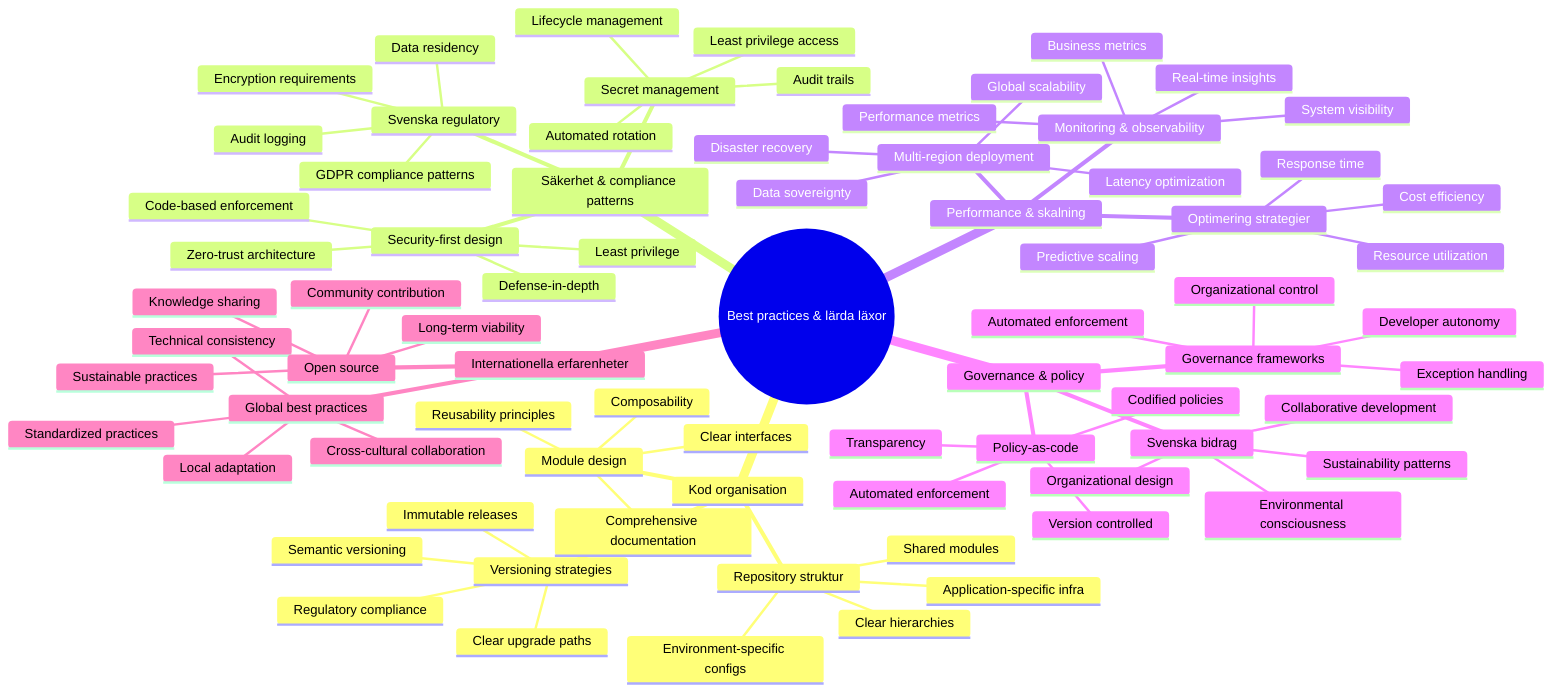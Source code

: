 mindmap
  root((Best practices & lärda läxor))
    Kod organisation
      Repository struktur
        Shared modules
        Environment-specific configs
        Application-specific infra
        Clear hierarchies
      Module design
        Reusability principles
        Composability
        Clear interfaces
        Comprehensive documentation
      Versioning strategies
        Semantic versioning
        Immutable releases
        Clear upgrade paths
        Regulatory compliance
    Säkerhet & compliance patterns
      Security-first design
        Defense-in-depth
        Least privilege
        Zero-trust architecture
        Code-based enforcement
      Svenska regulatory
        GDPR compliance patterns
        Data residency
        Encryption requirements
        Audit logging
      Secret management
        Automated rotation
        Audit trails
        Least privilege access
        Lifecycle management
    Performance & skalning
      Optimering strategier
        Cost efficiency
        Resource utilization
        Response time
        Predictive scaling
      Multi-region deployment
        Global scalability
        Data sovereignty
        Latency optimization
        Disaster recovery
      Monitoring & observability
        System visibility
        Real-time insights
        Performance metrics
        Business metrics
    Governance & policy
      Governance frameworks
        Developer autonomy
        Organizational control
        Automated enforcement
        Exception handling
      Policy-as-code
        Codified policies
        Version controlled
        Automated enforcement
        Transparency
      Svenska bidrag
        Organizational design
        Environmental consciousness
        Collaborative development
        Sustainability patterns
    Internationella erfarenheter
      Global best practices
        Cross-cultural collaboration
        Technical consistency
        Local adaptation
        Standardized practices
      Open source
        Community contribution
        Knowledge sharing
        Sustainable practices
        Long-term viability